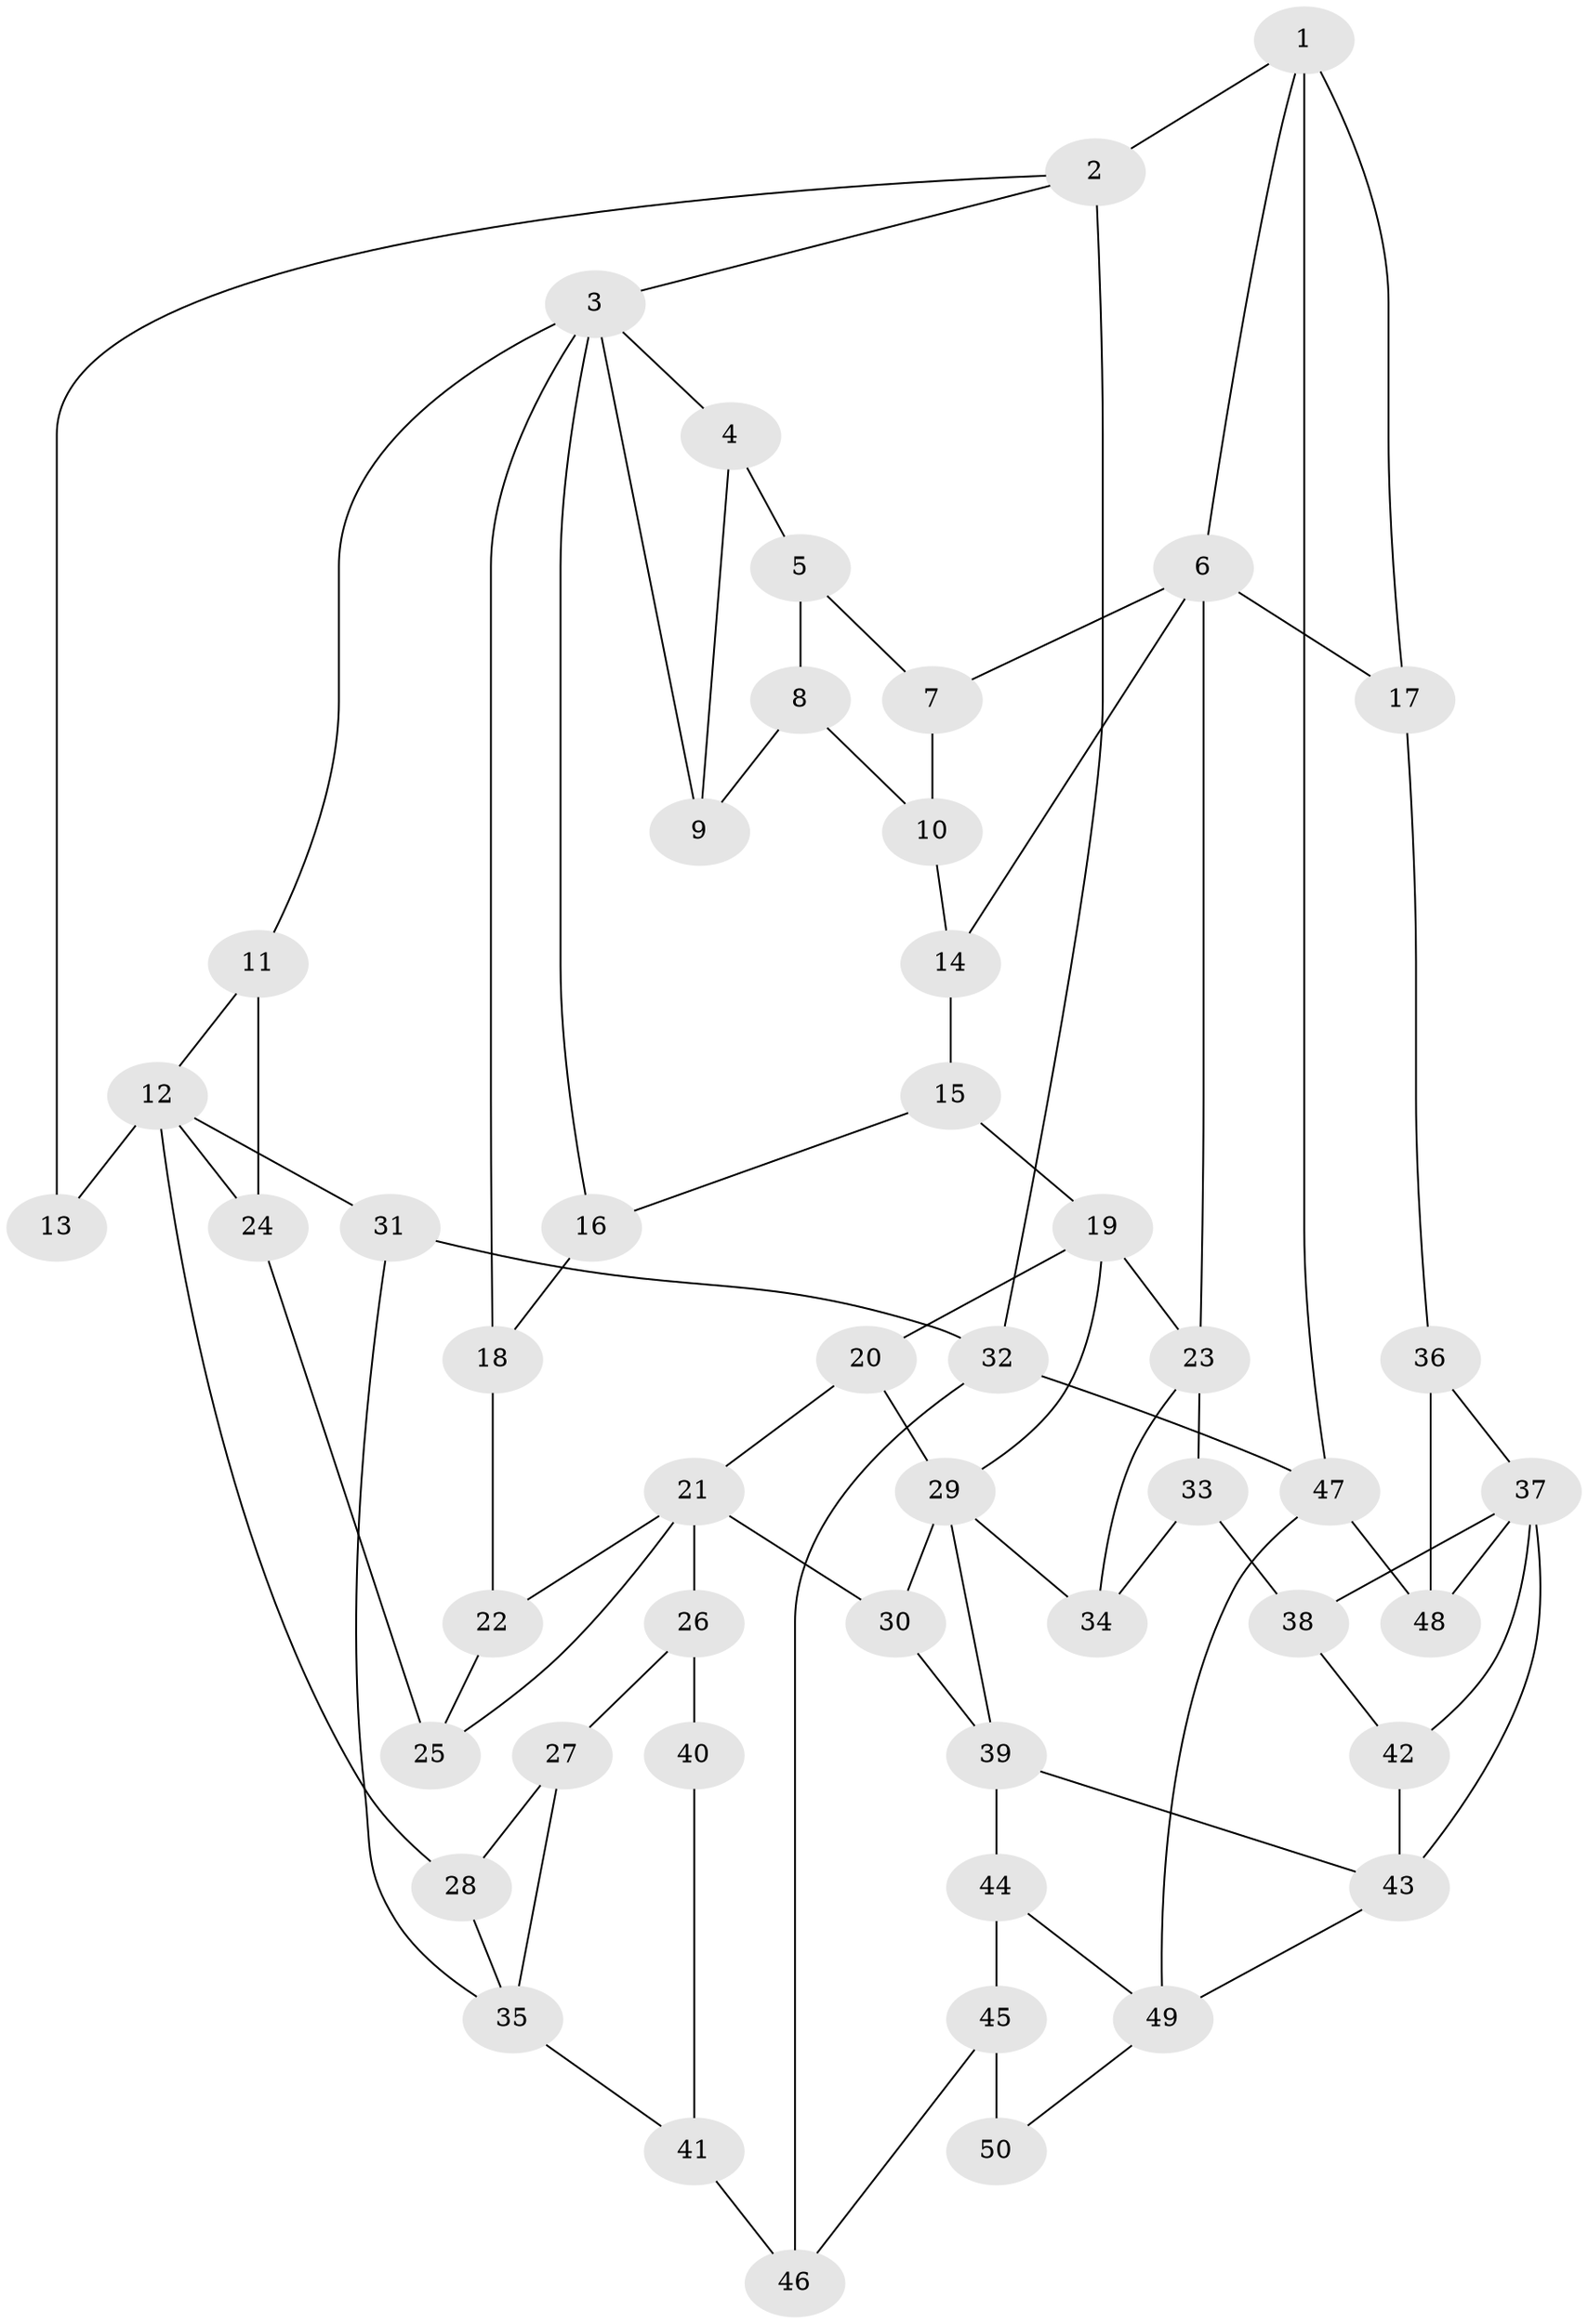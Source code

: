 // original degree distribution, {3: 0.02, 6: 0.21, 5: 0.54, 4: 0.23}
// Generated by graph-tools (version 1.1) at 2025/54/03/04/25 22:54:29]
// undirected, 50 vertices, 85 edges
graph export_dot {
  node [color=gray90,style=filled];
  1;
  2;
  3;
  4;
  5;
  6;
  7;
  8;
  9;
  10;
  11;
  12;
  13;
  14;
  15;
  16;
  17;
  18;
  19;
  20;
  21;
  22;
  23;
  24;
  25;
  26;
  27;
  28;
  29;
  30;
  31;
  32;
  33;
  34;
  35;
  36;
  37;
  38;
  39;
  40;
  41;
  42;
  43;
  44;
  45;
  46;
  47;
  48;
  49;
  50;
  1 -- 2 [weight=1.0];
  1 -- 6 [weight=1.0];
  1 -- 17 [weight=2.0];
  1 -- 47 [weight=1.0];
  2 -- 3 [weight=1.0];
  2 -- 13 [weight=1.0];
  2 -- 32 [weight=1.0];
  3 -- 4 [weight=1.0];
  3 -- 9 [weight=1.0];
  3 -- 11 [weight=1.0];
  3 -- 16 [weight=1.0];
  3 -- 18 [weight=1.0];
  4 -- 5 [weight=1.0];
  4 -- 9 [weight=1.0];
  5 -- 7 [weight=1.0];
  5 -- 8 [weight=2.0];
  6 -- 7 [weight=1.0];
  6 -- 14 [weight=1.0];
  6 -- 17 [weight=1.0];
  6 -- 23 [weight=2.0];
  7 -- 10 [weight=1.0];
  8 -- 9 [weight=1.0];
  8 -- 10 [weight=1.0];
  10 -- 14 [weight=1.0];
  11 -- 12 [weight=1.0];
  11 -- 24 [weight=1.0];
  12 -- 13 [weight=2.0];
  12 -- 24 [weight=1.0];
  12 -- 28 [weight=1.0];
  12 -- 31 [weight=1.0];
  14 -- 15 [weight=1.0];
  15 -- 16 [weight=1.0];
  15 -- 19 [weight=1.0];
  16 -- 18 [weight=1.0];
  17 -- 36 [weight=1.0];
  18 -- 22 [weight=1.0];
  19 -- 20 [weight=1.0];
  19 -- 23 [weight=2.0];
  19 -- 29 [weight=1.0];
  20 -- 21 [weight=1.0];
  20 -- 29 [weight=2.0];
  21 -- 22 [weight=1.0];
  21 -- 25 [weight=1.0];
  21 -- 26 [weight=2.0];
  21 -- 30 [weight=1.0];
  22 -- 25 [weight=1.0];
  23 -- 33 [weight=1.0];
  23 -- 34 [weight=1.0];
  24 -- 25 [weight=1.0];
  26 -- 27 [weight=1.0];
  26 -- 40 [weight=2.0];
  27 -- 28 [weight=1.0];
  27 -- 35 [weight=1.0];
  28 -- 35 [weight=1.0];
  29 -- 30 [weight=1.0];
  29 -- 34 [weight=1.0];
  29 -- 39 [weight=1.0];
  30 -- 39 [weight=1.0];
  31 -- 32 [weight=1.0];
  31 -- 35 [weight=2.0];
  32 -- 46 [weight=1.0];
  32 -- 47 [weight=1.0];
  33 -- 34 [weight=1.0];
  33 -- 38 [weight=1.0];
  35 -- 41 [weight=2.0];
  36 -- 37 [weight=1.0];
  36 -- 48 [weight=1.0];
  37 -- 38 [weight=1.0];
  37 -- 42 [weight=2.0];
  37 -- 43 [weight=1.0];
  37 -- 48 [weight=1.0];
  38 -- 42 [weight=1.0];
  39 -- 43 [weight=1.0];
  39 -- 44 [weight=2.0];
  40 -- 41 [weight=1.0];
  41 -- 46 [weight=2.0];
  42 -- 43 [weight=3.0];
  43 -- 49 [weight=1.0];
  44 -- 45 [weight=2.0];
  44 -- 49 [weight=1.0];
  45 -- 46 [weight=2.0];
  45 -- 50 [weight=2.0];
  47 -- 48 [weight=1.0];
  47 -- 49 [weight=1.0];
  49 -- 50 [weight=1.0];
}

